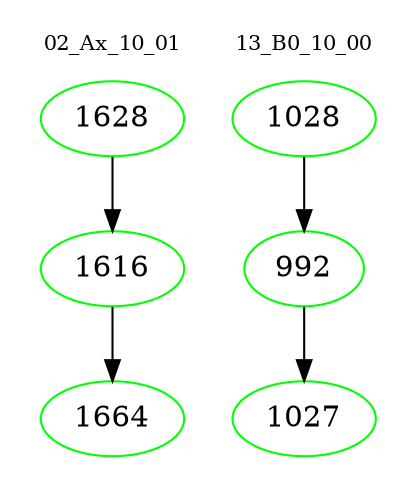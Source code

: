 digraph{
subgraph cluster_0 {
color = white
label = "02_Ax_10_01";
fontsize=10;
T0_1628 [label="1628", color="green"]
T0_1628 -> T0_1616 [color="black"]
T0_1616 [label="1616", color="green"]
T0_1616 -> T0_1664 [color="black"]
T0_1664 [label="1664", color="green"]
}
subgraph cluster_1 {
color = white
label = "13_B0_10_00";
fontsize=10;
T1_1028 [label="1028", color="green"]
T1_1028 -> T1_992 [color="black"]
T1_992 [label="992", color="green"]
T1_992 -> T1_1027 [color="black"]
T1_1027 [label="1027", color="green"]
}
}

